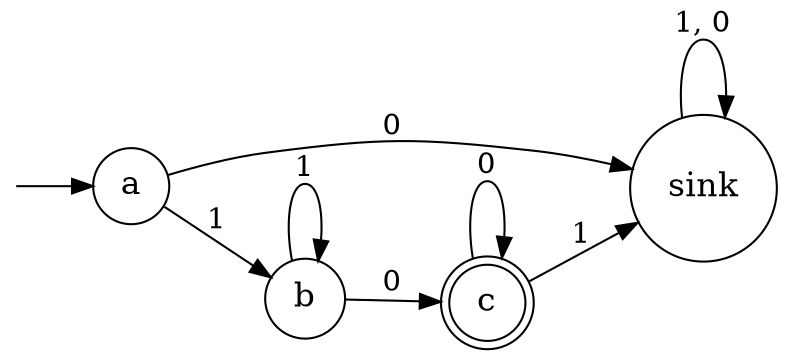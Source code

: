 digraph G {
    ranksep=0.5;
    nodesep=0.5;
    rankdir=LR;
    node [shape="circle", fontsize="16"];
    fontsize="10";
    compound=true;

    ia [shape=point, style=invis];
    c [shape=doublecircle];

    ia -> a;
    c -> c [label="0"];
    sink -> sink [label="1, 0"];
    b -> b [label="1"];
    b -> c [label="0"];
    c -> sink [label="1"];
    a -> sink [label="0"];
    a -> b [label="1"];
}
